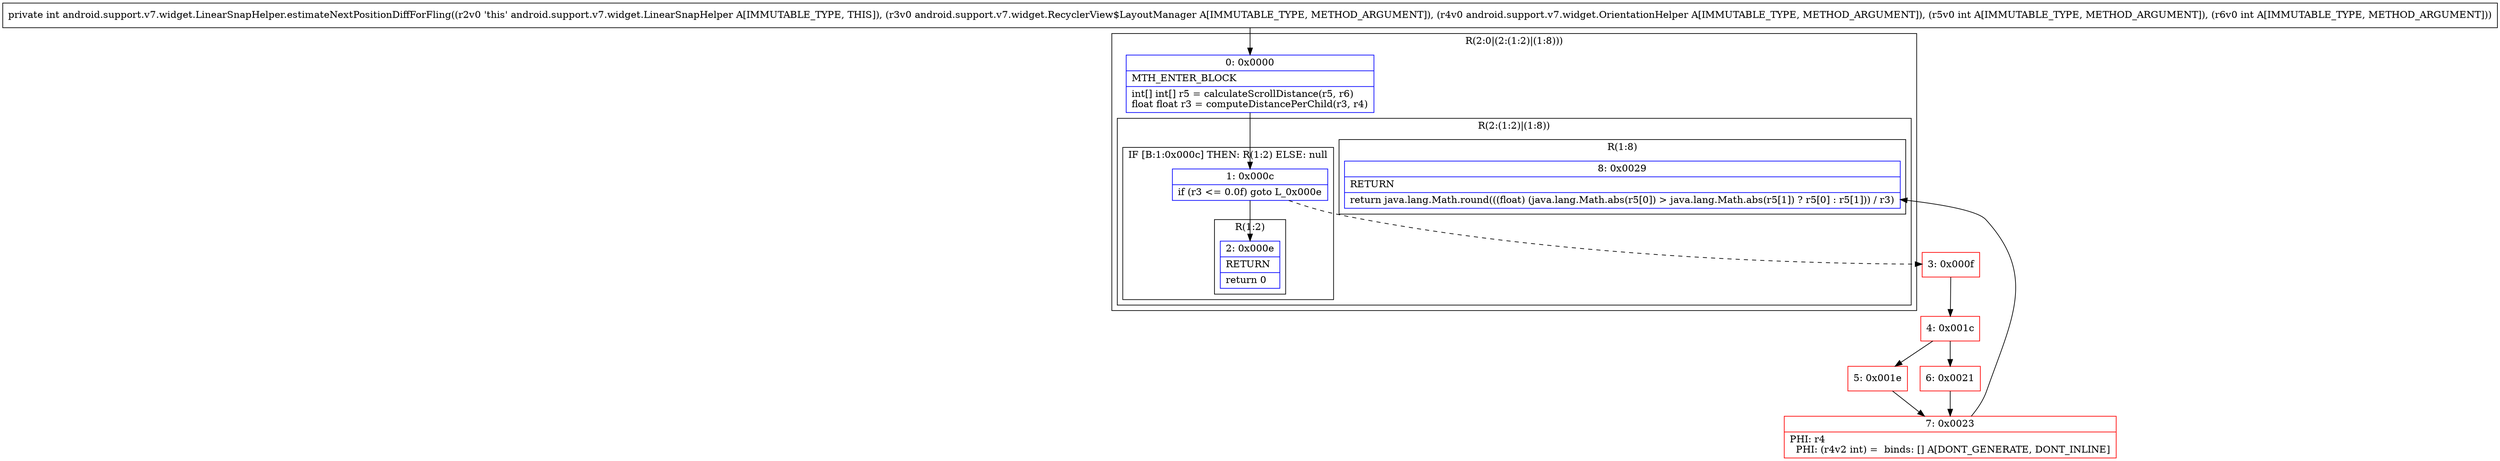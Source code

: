 digraph "CFG forandroid.support.v7.widget.LinearSnapHelper.estimateNextPositionDiffForFling(Landroid\/support\/v7\/widget\/RecyclerView$LayoutManager;Landroid\/support\/v7\/widget\/OrientationHelper;II)I" {
subgraph cluster_Region_1948448206 {
label = "R(2:0|(2:(1:2)|(1:8)))";
node [shape=record,color=blue];
Node_0 [shape=record,label="{0\:\ 0x0000|MTH_ENTER_BLOCK\l|int[] int[] r5 = calculateScrollDistance(r5, r6)\lfloat float r3 = computeDistancePerChild(r3, r4)\l}"];
subgraph cluster_Region_2098727491 {
label = "R(2:(1:2)|(1:8))";
node [shape=record,color=blue];
subgraph cluster_IfRegion_1951509215 {
label = "IF [B:1:0x000c] THEN: R(1:2) ELSE: null";
node [shape=record,color=blue];
Node_1 [shape=record,label="{1\:\ 0x000c|if (r3 \<= 0.0f) goto L_0x000e\l}"];
subgraph cluster_Region_1347075088 {
label = "R(1:2)";
node [shape=record,color=blue];
Node_2 [shape=record,label="{2\:\ 0x000e|RETURN\l|return 0\l}"];
}
}
subgraph cluster_Region_2064363368 {
label = "R(1:8)";
node [shape=record,color=blue];
Node_8 [shape=record,label="{8\:\ 0x0029|RETURN\l|return java.lang.Math.round(((float) (java.lang.Math.abs(r5[0]) \> java.lang.Math.abs(r5[1]) ? r5[0] : r5[1])) \/ r3)\l}"];
}
}
}
Node_3 [shape=record,color=red,label="{3\:\ 0x000f}"];
Node_4 [shape=record,color=red,label="{4\:\ 0x001c}"];
Node_5 [shape=record,color=red,label="{5\:\ 0x001e}"];
Node_6 [shape=record,color=red,label="{6\:\ 0x0021}"];
Node_7 [shape=record,color=red,label="{7\:\ 0x0023|PHI: r4 \l  PHI: (r4v2 int) =  binds: [] A[DONT_GENERATE, DONT_INLINE]\l}"];
MethodNode[shape=record,label="{private int android.support.v7.widget.LinearSnapHelper.estimateNextPositionDiffForFling((r2v0 'this' android.support.v7.widget.LinearSnapHelper A[IMMUTABLE_TYPE, THIS]), (r3v0 android.support.v7.widget.RecyclerView$LayoutManager A[IMMUTABLE_TYPE, METHOD_ARGUMENT]), (r4v0 android.support.v7.widget.OrientationHelper A[IMMUTABLE_TYPE, METHOD_ARGUMENT]), (r5v0 int A[IMMUTABLE_TYPE, METHOD_ARGUMENT]), (r6v0 int A[IMMUTABLE_TYPE, METHOD_ARGUMENT])) }"];
MethodNode -> Node_0;
Node_0 -> Node_1;
Node_1 -> Node_2;
Node_1 -> Node_3[style=dashed];
Node_3 -> Node_4;
Node_4 -> Node_5;
Node_4 -> Node_6;
Node_5 -> Node_7;
Node_6 -> Node_7;
Node_7 -> Node_8;
}

